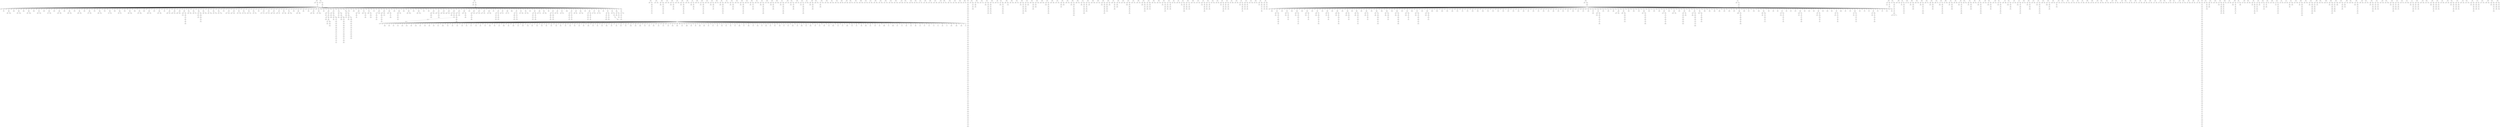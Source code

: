 digraph G {
    1940 -> 1587;
    1750 -> 1542;
    2290 -> 991;
    991 -> 1250;
    1293 -> 1283;
    2290 -> 577;
    577 -> 2559;
    2559 -> 1551;
    1750 -> 1212;
    1212 -> 2785;
    2785 -> 761;
    1940 -> 676;
    1337 -> 1179;
    1337 -> 1215;
    1355 -> 1492;
    1492 -> 1366;
    1372 -> 1490;
    1355 -> 1382;
    1372 -> 1406;
    1689 -> 568;
    568 -> 1209;
    1382 -> 1191;
    1191 -> 2344;
    2344 -> 1546;
    1149 -> 1651;
    1149 -> 1233;
    1456 -> 2342;
    2342 -> 896;
    1609 -> 1158;
    1456 -> 1107;
    1609 -> 1229;
    752 -> 1274;
    1274 -> 1303;
    1107 -> 1208;
    1208 -> 1825;
    1825 -> 1505;
    1868 -> 1393;
    1868 -> 1017;
    1830 -> 791;
    791 -> 1577;
    1148 -> 1294;
    1830 -> 1248;
    1148 -> 1238;
    1760 -> 1415;
    1415 -> 2155;
    1248 -> 1964;
    1964 -> 1420;
    1420 -> 1614;
    1496 -> 1432;
    1496 -> 470;
    809 -> 1287;
    1287 -> 2332;
    473 -> 1363;
    809 -> 1445;
    473 -> 1434;
    1422 -> 2210;
    2210 -> 1481;
    1445 -> 1569;
    1569 -> 1137;
    1137 -> 1506;
    1429 -> 1256;
    1429 -> 1516;
    1958 -> 1165;
    1165 -> 1819;
    1163 -> 2306;
    1958 -> 1318;
    1163 -> 856;
    1083 -> 1736;
    1736 -> 2872;
    1318 -> 1608;
    1608 -> 2899;
    2899 -> 942;
    951 -> 1295;
    951 -> 2180;
    919 -> 1513;
    1513 -> 1539;
    1063 -> 1772;
    919 -> 1437;
    1063 -> 1186;
    1290 -> 1855;
    1855 -> 1400;
    1437 -> 1230;
    1230 -> 550;
    550 -> 1866;
    1935 -> 1314;
    1935 -> 2006;
    672 -> 1444;
    1444 -> 1462;
    1930 -> 1267;
    672 -> 1658;
    1930 -> 1275;
    1575 -> 1897;
    1897 -> 1501;
    1658 -> 1315;
    1315 -> 1265;
    1265 -> 1277;
    1005 -> 1300;
    1005 -> 1701;
    1051 -> 970;
    970 -> 1121;
    700 -> 727;
    1051 -> 1271;
    700 -> 609;
    1093 -> 1092;
    1092 -> 1082;
    1271 -> 818;
    818 -> 1353;
    1353 -> 1969;
    1491 -> 1056;
    2229 -> 1774;
    1491 -> 1441;
    1060 -> 2447;
    1060 -> 1298;
    661 -> 1058;
    661 -> 1486;
    1743 -> 1386;
    1743 -> 1184;
    1049 -> 599;
    1049 -> 800;
    1061 -> 688;
    1061 -> 1882;
    1046 -> 1833;
    1046 -> 972;
    859 -> 1201;
    859 -> 1034;
    2699 -> 2498;
    2699 -> 1029;
    1479 -> 1116;
    1479 -> 484;
    1170 -> 738;
    1170 -> 1032;
    1089 -> 1019;
    1089 -> 1394;
    1156 -> 1067;
    1156 -> 1044;
    1343 -> 1211;
    1343 -> 1167;
    1140 -> 1545;
    1140 -> 1509;
    1923 -> 2313;
    1923 -> 2018;
    1011 -> 1268;
    1011 -> 2625;
    1324 -> 1146;
    1324 -> 1600;
    1401 -> 1006;
    1401 -> 906;
    2051 -> 1815;
    2051 -> 999;
    1517 -> 572;
    1517 -> 1417;
    2195 -> 1021;
    2195 -> 1159;
    1966 -> 994;
    1966 -> 1641;
    1072 -> 1450;
    1072 -> 2408;
    2123 -> 1558;
    2123 -> 844;
    1980 -> 973;
    1980 -> 1572;
    1188 -> 2832;
    1188 -> 1744;
    1150 -> 1031;
    1150 -> 1943;
    1482 -> 1993;
    1482 -> 1328;
    1565 -> 673;
    1565 -> 971;
    968 -> 963;
    963 -> 959;
    959 -> 1782;
    1782 -> 1536;
    1536 -> 1466;
    1466 -> 1519;
    1519 -> 570;
    570 -> 956;
    956 -> 1245;
    1245 -> 2718;
    2718 -> 1714;
    1714 -> 1399;
    1399 -> 1976;
    1976 -> 559;
    559 -> 2144;
    2144 -> 1759;
    1759 -> 1223;
    1223 -> 937;
    937 -> 699;
    699 -> 883;
    883 -> 2692;
    2692 -> 1593;
    1593 -> 1602;
    1602 -> 876;
    876 -> 2578;
    2578 -> 1723;
    1723 -> 1224;
    1224 -> 948;
    948 -> 1611;
    1611 -> 1613;
    1613 -> 1376;
    1376 -> 1616;
    1616 -> 1041;
    1041 -> 1622;
    1622 -> 1800;
    1800 -> 1624;
    1624 -> 615;
    615 -> 1065;
    1065 -> 2777;
    2777 -> 691;
    691 -> 1634;
    1634 -> 1639;
    1639 -> 1662;
    1662 -> 1643;
    1643 -> 1074;
    1074 -> 637;
    637 -> 712;
    712 -> 1023;
    1023 -> 1392;
    1392 -> 1645;
    1645 -> 1656;
    1656 -> 1252;
    1252 -> 1659;
    1659 -> 1118;
    1118 -> 1665;
    1665 -> 1433;
    1433 -> 1182;
    1182 -> 489;
    489 -> 1734;
    1734 -> 1857;
    1774 -> 1952;
    1952 -> 1135;
    2229 -> 1178;
    1133 -> 1176;
    1668 -> 1670;
    1673 -> 1674;
    1676 -> 2413;
    2413 -> 1308;
    1670 -> 1566;
    1566 -> 2874;
    1682 -> 1691;
    960 -> 995;
    1427 -> 927;
    927 -> 1816;
    1694 -> 1698;
    1691 -> 1699;
    1699 -> 618;
    618 -> 2635;
    2635 -> 1705;
    1705 -> 1619;
    1673 -> 1711;
    960 -> 1712;
    1682 -> 1713;
    1427 -> 2535;
    1694 -> 2003;
    2003 -> 1718;
    2535 -> 1724;
    1724 -> 1426;
    1426 -> 1408;
    1408 -> 1931;
    1931 -> 1764;
    1668 -> 1036;
    1133 -> 1480;
    1480 -> 1471;
    1471 -> 949;
    949 -> 1396;
    1676 -> 2693;
    2693 -> 1728;
    1728 -> 1228;
    1228 -> 1738;
    1738 -> 1740;
    1740 -> 1642;
    1098 -> 1561;
    1327 -> 2295;
    1559 -> 1848;
    1848 -> 1745;
    1749 -> 926;
    1973 -> 2629;
    1348 -> 1425;
    1390 -> 2308;
    1733 -> 1756;
    1756 -> 1758;
    1425 -> 1762;
    1762 -> 1488;
    926 -> 552;
    552 -> 1100;
    1100 -> 2788;
    2788 -> 1398;
    1390 -> 2025;
    1327 -> 2727;
    1098 -> 1296;
    1559 -> 1861;
    1749 -> 1075;
    1075 -> 1529;
    1861 -> 1767;
    1767 -> 2104;
    2104 -> 1779;
    1779 -> 1783;
    1783 -> 1790;
    1348 -> 2642;
    1973 -> 2459;
    2459 -> 1795;
    1795 -> 1154;
    1154 -> 1804;
    1733 -> 1532;
    1532 -> 1827;
    1827 -> 1498;
    1498 -> 1692;
    1692 -> 1843;
    1843 -> 2106;
    1933 -> 1806;
    1145 -> 1847;
    1652 -> 1586;
    1239 -> 1849;
    1688 -> 1625;
    1625 -> 1457;
    1586 -> 1854;
    1854 -> 619;
    1858 -> 1863;
    1721 -> 1374;
    1374 -> 2932;
    1346 -> 1872;
    1872 -> 605;
    605 -> 920;
    920 -> 1873;
    1873 -> 1661;
    1239 -> 1206;
    1858 -> 2782;
    1933 -> 1986;
    1721 -> 1282;
    1346 -> 1874;
    1874 -> 1875;
    1282 -> 2139;
    2139 -> 629;
    629 -> 1534;
    1534 -> 1547;
    1547 -> 1605;
    1145 -> 1878;
    1688 -> 1110;
    1652 -> 1607;
    1607 -> 2612;
    1110 -> 2160;
    2160 -> 697;
    697 -> 1553;
    1553 -> 2384;
    2384 -> 1499;
    1499 -> 1887;
    1890 -> 1084;
    1893 -> 1231;
    1263 -> 1168;
    1168 -> 1391;
    2061 -> 2331;
    579 -> 1899;
    1766 -> 1193;
    1678 -> 1831;
    1222 -> 1463;
    1463 -> 2005;
    1193 -> 1906;
    1906 -> 1909;
    2331 -> 2862;
    2862 -> 1836;
    1836 -> 1339;
    1339 -> 1216;
    1678 -> 1459;
    1893 -> 1910;
    1890 -> 1895;
    1263 -> 1914;
    2061 -> 1637;
    1637 -> 1915;
    1914 -> 1918;
    1918 -> 2028;
    2028 -> 996;
    996 -> 1030;
    1030 -> 1927;
    1766 -> 640;
    579 -> 1523;
    1523 -> 1591;
    1591 -> 1247;
    1247 -> 1684;
    1222 -> 2953;
    2953 -> 2937;
    2937 -> 1939;
    1939 -> 1898;
    1898 -> 1487;
    1487 -> 2454;
    1093 -> 2392;
    2392 -> 1945;
    1945 -> 1013;
    1013 -> 1867;
    1969 -> 967;
    967 -> 1549;
    1161 -> 1951;
    1959 -> 1962;
    1970 -> 2487;
    2487 -> 1554;
    1123 -> 1975;
    1975 -> 1742;
    1742 -> 1610;
    1610 -> 1052;
    1959 -> 1476;
    1161 -> 1977;
    1123 -> 2838;
    2838 -> 1796;
    1796 -> 1726;
    1726 -> 1142;
    1970 -> 2984;
    2984 -> 2915;
    2915 -> 1377;
    1377 -> 1981;
    1981 -> 1414;
    1575 -> 1817;
    1817 -> 1775;
    1775 -> 2680;
    2680 -> 1884;
    1277 -> 2646;
    2646 -> 1990;
    1994 -> 1039;
    1995 -> 1936;
    2007 -> 1244;
    1244 -> 2791;
    1257 -> 1214;
    1214 -> 1621;
    1621 -> 1928;
    1928 -> 653;
    1995 -> 1706;
    1994 -> 1025;
    1257 -> 2010;
    2010 -> 983;
    983 -> 3115;
    3115 -> 1633;
    2007 -> 2657;
    2657 -> 1281;
    1281 -> 2013;
    2013 -> 2017;
    2017 -> 1407;
    1290 -> 934;
    934 -> 933;
    933 -> 1070;
    1070 -> 1354;
    1866 -> 932;
    932 -> 2849;
    925 -> 837;
    780 -> 1894;
    918 -> 917;
    917 -> 916;
    2944 -> 1007;
    1007 -> 913;
    913 -> 2246;
    2246 -> 2311;
    780 -> 905;
    925 -> 643;
    2944 -> 1411;
    1411 -> 901;
    901 -> 1240;
    1240 -> 1410;
    918 -> 2621;
    2621 -> 1285;
    1285 -> 899;
    899 -> 895;
    895 -> 2568;
    1083 -> 2128;
    2128 -> 977;
    977 -> 891;
    891 -> 583;
    942 -> 890;
    890 -> 881;
    1960 -> 1635;
    1413 -> 1273;
    870 -> 2837;
    2837 -> 1746;
    2947 -> 868;
    868 -> 2443;
    2443 -> 867;
    867 -> 865;
    1413 -> 2201;
    1960 -> 1194;
    2947 -> 1174;
    1174 -> 1844;
    1844 -> 861;
    861 -> 1344;
    870 -> 1470;
    1470 -> 990;
    990 -> 3073;
    3073 -> 1464;
    1464 -> 1592;
    1422 -> 1272;
    1272 -> 1409;
    1409 -> 1081;
    1081 -> 858;
    1506 -> 1448;
    1448 -> 788;
    1312 -> 857;
    1001 -> 850;
    846 -> 3050;
    3050 -> 845;
    843 -> 3084;
    3084 -> 668;
    668 -> 1164;
    1164 -> 887;
    1001 -> 840;
    1312 -> 2181;
    843 -> 838;
    838 -> 1681;
    1681 -> 1126;
    1126 -> 1106;
    846 -> 836;
    836 -> 831;
    831 -> 828;
    828 -> 1183;
    1183 -> 1997;
    1760 -> 822;
    822 -> 1360;
    1360 -> 817;
    817 -> 815;
    1614 -> 813;
    813 -> 1555;
    709 -> 812;
    1522 -> 1921;
    743 -> 1780;
    1780 -> 806;
    1751 -> 1853;
    1853 -> 2305;
    2305 -> 805;
    805 -> 804;
    1522 -> 650;
    709 -> 1085;
    1751 -> 893;
    893 -> 565;
    565 -> 803;
    803 -> 2922;
    743 -> 801;
    801 -> 1979;
    1979 -> 1832;
    1832 -> 2679;
    2679 -> 799;
    752 -> 797;
    797 -> 796;
    796 -> 1258;
    1258 -> 792;
    1505 -> 985;
    985 -> 1130;
    790 -> 1612;
    1305 -> 783;
    754 -> 1580;
    1580 -> 779;
    825 -> 1719;
    1719 -> 1095;
    1095 -> 1321;
    1321 -> 1729;
    1305 -> 611;
    790 -> 1818;
    825 -> 1535;
    1535 -> 776;
    776 -> 3078;
    3078 -> 2002;
    754 -> 1495;
    1495 -> 2531;
    2531 -> 772;
    772 -> 770;
    770 -> 696;
    1689 -> 1171;
    1171 -> 1814;
    1814 -> 1442;
    1442 -> 1342;
    1546 -> 765;
    765 -> 1449;
    1293 -> 763;
    763 -> 2453;
    2453 -> 760;
    760 -> 757;
    676 -> 755;
    755 -> 2282;
    2282 -> 1626;
    2282 -> 1195;
    1195 -> 753;
    2520 -> 1987;
    751 -> 1801;
    1380 -> 750;
    750 -> 1131;
    1297 -> 762;
    1380 -> 1954;
    1954 -> 749;
    749 -> 1003;
    751 -> 746;
    746 -> 1311;
    1311 -> 1079;
    2520 -> 1632;
    2993 -> 2009;
    2993 -> 1362;
    736 -> 910;
    910 -> 734;
    1338 -> 731;
    736 -> 729;
    1338 -> 728;
    3080 -> 1514;
    1514 -> 1597;
    729 -> 1310;
    1310 -> 853;
    853 -> 466;
    2001 -> 1856;
    2001 -> 1961;
    1653 -> 908;
    908 -> 1468;
    1169 -> 2981;
    1653 -> 1136;
    1169 -> 724;
    1153 -> 1938;
    1938 -> 2817;
    1136 -> 839;
    839 -> 879;
    879 -> 717;
    1221 -> 1693;
    1221 -> 714;
    598 -> 713;
    713 -> 2584;
    2898 -> 707;
    598 -> 947;
    2898 -> 1403;
    706 -> 2203;
    2203 -> 705;
    947 -> 2920;
    2920 -> 698;
    698 -> 695;
    694 -> 693;
    694 -> 1948;
    692 -> 690;
    690 -> 686;
    2412 -> 1280;
    692 -> 682;
    2412 -> 679;
    675 -> 1066;
    1066 -> 674;
    682 -> 1152;
    1152 -> 748;
    748 -> 667;
    965 -> 1823;
    965 -> 862;
    808 -> 1270;
    1270 -> 663;
    660 -> 1475;
    808 -> 2611;
    660 -> 1537;
    1620 -> 634;
    634 -> 1640;
    2611 -> 655;
    655 -> 2212;
    2212 -> 1370;
    1785 -> 1102;
    1785 -> 1187;
    652 -> 649;
    649 -> 834;
    767 -> 1905;
    652 -> 3071;
    767 -> 2869;
    1261 -> 873;
    873 -> 1336;
    3071 -> 1309;
    1309 -> 1104;
    1104 -> 645;
    642 -> 1111;
    642 -> 964;
    744 -> 1455;
    1455 -> 1264;
    1520 -> 480;
    744 -> 2836;
    1520 -> 2747;
    1808 -> 639;
    639 -> 1421;
    2836 -> 807;
    807 -> 2534;
    2534 -> 632;
    1707 -> 626;
    1707 -> 1667;
    976 -> 2170;
    2170 -> 623;
    3112 -> 1908;
    976 -> 1579;
    3112 -> 616;
    2015 -> 1851;
    1851 -> 2260;
    1579 -> 2827;
    2827 -> 610;
    610 -> 1841;
    608 -> 1365;
    1730 -> 1232;
    608 -> 851;
    1929 -> 1771;
    1929 -> 924;
    536 -> 1627;
    536 -> 1367;
    1117 -> 1672;
    1117 -> 2012;
    603 -> 601;
    603 -> 1538;
    824 -> 778;
    824 -> 1350;
    3099 -> 1180;
    3099 -> 1590;
    2599 -> 620;
    2599 -> 600;
    2292 -> 1922;
    2292 -> 1731;
    1306 -> 596;
    1306 -> 3031;
    594 -> 1631;
    594 -> 1040;
    1793 -> 2998;
    1793 -> 593;
    1059 -> 592;
    1059 -> 1087;
    591 -> 1255;
    591 -> 589;
    2651 -> 737;
    2651 -> 703;
    1570 -> 953;
    1570 -> 1375;
    1358 -> 2192;
    1358 -> 871;
    903 -> 1478;
    903 -> 2340;
    586 -> 2465;
    586 -> 1606;
    1809 -> 582;
    1809 -> 2337;
    578 -> 1127;
    578 -> 1043;
    2541 -> 575;
    2541 -> 1113;
    1395 -> 1835;
    1395 -> 1435;
    2529 -> 941;
    2529 -> 597;
    1877 -> 1207;
    1877 -> 641;
    1347 -> 571;
    1347 -> 1439;
    2023 -> 573;
    2023 -> 1020;
    569 -> 567;
    569 -> 1888;
    1389 -> 566;
    1389 -> 1601;
    516 -> 1715;
    516 -> 1845;
    1357 -> 563;
    563 -> 981;
    981 -> 561;
    561 -> 782;
    782 -> 1379;
    1379 -> 1497;
    1497 -> 560;
    560 -> 557;
    557 -> 556;
    556 -> 553;
    553 -> 1385;
    1385 -> 1824;
    1824 -> 551;
    551 -> 2387;
    2387 -> 548;
    548 -> 546;
    546 -> 542;
    542 -> 541;
    541 -> 606;
    606 -> 590;
    590 -> 539;
    539 -> 864;
    864 -> 1226;
    1226 -> 1919;
    1919 -> 1901;
    1901 -> 1983;
    1983 -> 1008;
    1008 -> 2150;
    2150 -> 962;
    962 -> 537;
    537 -> 852;
    852 -> 535;
    535 -> 1332;
    1332 -> 533;
    533 -> 666;
    666 -> 1644;
    1644 -> 1512;
    1512 -> 2228;
    2228 -> 1204;
    1204 -> 1177;
    1177 -> 527;
    527 -> 523;
    523 -> 1086;
    1086 -> 2021;
    2021 -> 518;
    518 -> 580;
    580 -> 841;
    841 -> 1334;
    1334 -> 1765;
    1765 -> 1524;
    1524 -> 515;
    515 -> 514;
    514 -> 512;
    512 -> 511;
    511 -> 1503;
    1503 -> 651;
    651 -> 1629;
    1629 -> 1301;
    1301 -> 1617;
    1617 -> 794;
    1232 -> 793;
    793 -> 1078;
    1730 -> 1704;
    1077 -> 1016;
    1677 -> 1663;
    1316 -> 1502;
    509 -> 519;
    519 -> 1220;
    1663 -> 508;
    508 -> 2580;
    1388 -> 504;
    502 -> 2742;
    2069 -> 2184;
    2184 -> 2486;
    498 -> 774;
    504 -> 3061;
    3061 -> 950;
    950 -> 497;
    497 -> 495;
    495 -> 493;
    1316 -> 1143;
    502 -> 636;
    1388 -> 723;
    2069 -> 1234;
    498 -> 2120;
    2120 -> 1686;
    1234 -> 633;
    633 -> 969;
    969 -> 2532;
    2532 -> 1777;
    1777 -> 491;
    1677 -> 487;
    1077 -> 588;
    588 -> 802;
    802 -> 888;
    888 -> 1763;
    509 -> 2092;
    2092 -> 485;
    485 -> 2363;
    2363 -> 1024;
    1024 -> 1885;
    1885 -> 1791;
    1292 -> 722;
    1628 -> 483;
    658 -> 1544;
    1544 -> 482;
    584 -> 481;
    1404 -> 479;
    1320 -> 816;
    1530 -> 1012;
    1128 -> 711;
    711 -> 477;
    816 -> 478;
    478 -> 1828;
    481 -> 993;
    993 -> 476;
    476 -> 2551;
    2551 -> 720;
    1530 -> 1218;
    1628 -> 3094;
    1292 -> 1837;
    658 -> 726;
    584 -> 1581;
    1581 -> 1725;
    726 -> 2508;
    2508 -> 1967;
    1967 -> 474;
    474 -> 2655;
    2655 -> 892;
    1320 -> 617;
    1404 -> 544;
    544 -> 471;
    471 -> 468;
    468 -> 1144;
    1128 -> 467;
    467 -> 576;
    576 -> 465;
    465 -> 2797;
    2797 -> 1507;
    1507 -> 646;
    787 -> 704;
    741 -> 530;
    507 -> 988;
    1947 -> 1412;
    1598 -> 997;
    997 -> 923;
    988 -> 1965;
    1965 -> 464;
    463 -> 1002;
    1754 -> 2019;
    2019 -> 2020;
    2908 -> 1769;
    1769 -> 1112;
    1112 -> 2022;
    2022 -> 2024;
    2024 -> 2026;
    1947 -> 2029;
    463 -> 2031;
    787 -> 2775;
    1754 -> 2033;
    2908 -> 1953;
    1953 -> 827;
    2033 -> 2034;
    2034 -> 1680;
    1680 -> 2729;
    2729 -> 2036;
    2036 -> 2039;
    741 -> 2041;
    1598 -> 2043;
    507 -> 1669;
    1669 -> 2044;
    2043 -> 1489;
    1489 -> 1810;
    1810 -> 2046;
    2046 -> 2047;
    2047 -> 2052;
    2052 -> 2708;
    2637 -> 2054;
    2056 -> 2059;
    2065 -> 2068;
    2068 -> 1521;
    2070 -> 2071;
    2075 -> 2076;
    1999 -> 2077;
    1351 -> 2928;
    2526 -> 1720;
    1720 -> 2081;
    2077 -> 2084;
    2084 -> 1708;
    2071 -> 2571;
    2571 -> 718;
    718 -> 2066;
    2066 -> 2962;
    1351 -> 2087;
    2056 -> 847;
    2637 -> 2674;
    2065 -> 1683;
    2070 -> 2088;
    2088 -> 2089;
    1683 -> 2091;
    2091 -> 2094;
    2094 -> 2096;
    2096 -> 2097;
    2097 -> 2072;
    1999 -> 2101;
    2075 -> 2102;
    2102 -> 2105;
    2105 -> 2242;
    2242 -> 1552;
    2526 -> 2108;
    2108 -> 2630;
    2630 -> 2110;
    2110 -> 2111;
    2111 -> 1504;
    1504 -> 2112;
    2015 -> 2113;
    2113 -> 1603;
    1603 -> 2221;
    2221 -> 1687;
    1841 -> 2114;
    2114 -> 2115;
    2116 -> 1834;
    2118 -> 2119;
    1302 -> 1896;
    1896 -> 1972;
    2122 -> 1027;
    1027 -> 2124;
    2124 -> 2126;
    2126 -> 1955;
    2118 -> 2127;
    2116 -> 2129;
    2122 -> 1185;
    1185 -> 2130;
    2130 -> 2131;
    2131 -> 1246;
    1302 -> 2133;
    2133 -> 3044;
    3044 -> 1636;
    1636 -> 1568;
    1568 -> 2135;
    1808 -> 1262;
    1262 -> 496;
    496 -> 2138;
    2138 -> 2303;
    632 -> 505;
    505 -> 1657;
    2140 -> 2141;
    2142 -> 1103;
    2145 -> 2146;
    2146 -> 2149;
    1722 -> 2151;
    2151 -> 475;
    475 -> 1062;
    1062 -> 1333;
    2142 -> 2833;
    2140 -> 2153;
    1722 -> 2154;
    2154 -> 2156;
    2156 -> 2136;
    2136 -> 2157;
    2145 -> 2085;
    2085 -> 1014;
    1014 -> 2162;
    2162 -> 2163;
    2163 -> 1080;
    1261 -> 2166;
    2166 -> 2168;
    2168 -> 2169;
    2169 -> 2171;
    645 -> 2062;
    2062 -> 2172;
    2173 -> 2176;
    2177 -> 2179;
    771 -> 1138;
    1138 -> 2183;
    2185 -> 2266;
    2266 -> 684;
    684 -> 2187;
    2187 -> 612;
    2177 -> 2806;
    2173 -> 911;
    2185 -> 2188;
    2188 -> 3006;
    3006 -> 1451;
    1451 -> 1709;
    771 -> 954;
    954 -> 1045;
    1045 -> 1511;
    1511 -> 2189;
    2189 -> 1840;
    1620 -> 2193;
    2193 -> 2014;
    2014 -> 2194;
    2194 -> 628;
    1370 -> 1655;
    1655 -> 2196;
    2197 -> 1048;
    2199 -> 1784;
    1349 -> 2941;
    2941 -> 3065;
    2202 -> 2205;
    2205 -> 1805;
    1805 -> 2206;
    2206 -> 1525;
    2199 -> 2107;
    2197 -> 2208;
    2202 -> 2209;
    2209 -> 2214;
    2214 -> 2217;
    2217 -> 2223;
    1349 -> 2095;
    2095 -> 2225;
    2225 -> 2230;
    2230 -> 2231;
    2231 -> 758;
    675 -> 1862;
    1862 -> 2769;
    2769 -> 3087;
    3087 -> 2164;
    667 -> 2232;
    2232 -> 2080;
    739 -> 756;
    2237 -> 2218;
    2241 -> 2638;
    2638 -> 2244;
    2247 -> 2248;
    2248 -> 2818;
    2818 -> 2251;
    2251 -> 2253;
    2237 -> 1881;
    739 -> 1989;
    2247 -> 659;
    659 -> 2256;
    2256 -> 1934;
    1934 -> 2257;
    2241 -> 2261;
    2261 -> 2262;
    2262 -> 745;
    745 -> 2945;
    2945 -> 2263;
    706 -> 2264;
    2264 -> 2234;
    2234 -> 2284;
    2284 -> 2265;
    695 -> 2267;
    2267 -> 2749;
    2271 -> 1664;
    2273 -> 2274;
    662 -> 1615;
    1615 -> 2275;
    2277 -> 1364;
    1364 -> 2819;
    2819 -> 2278;
    2278 -> 2433;
    2273 -> 2279;
    2271 -> 2281;
    2277 -> 664;
    664 -> 2032;
    2032 -> 764;
    764 -> 534;
    662 -> 2276;
    2276 -> 3023;
    3023 -> 2283;
    2283 -> 2286;
    2286 -> 2287;
    1153 -> 2288;
    2288 -> 1286;
    1286 -> 2460;
    2460 -> 585;
    717 -> 2060;
    2060 -> 2289;
    3107 -> 2117;
    2293 -> 2296;
    1418 -> 1533;
    1533 -> 2297;
    2300 -> 2307;
    2307 -> 2309;
    2309 -> 2380;
    2380 -> 1383;
    2293 -> 2315;
    3107 -> 1647;
    2300 -> 2316;
    2316 -> 2317;
    2317 -> 2319;
    2319 -> 1266;
    1418 -> 2322;
    2322 -> 2324;
    2324 -> 1773;
    1773 -> 900;
    900 -> 2325;
    3080 -> 2333;
    2333 -> 1438;
    1438 -> 2334;
    2334 -> 2335;
    466 -> 1675;
    1675 -> 974;
    1297 -> 2336;
    2336 -> 1155;
    1155 -> 877;
    877 -> 644;
    1632 -> 2338;
    2338 -> 2343;
    2343 -> 2345;
    2343 -> 2348;
    2348 -> 2949;
    2282 -> 2351;
    2282 -> 2354;
    2354 -> 2355;
    2355 -> 2964;
    2355 -> 2359;
    2282 -> 2365;
    2282 -> 2367;
    2367 -> 2369;
    2343 -> 2372;
    2343 -> 2219;
    2219 -> 2373;
    2373 -> 2352;
    2352 -> 2374;
    2343 -> 2058;
    2343 -> 2376;
    2376 -> 2379;
    2282 -> 2381;
    2282 -> 854;
    854 -> 2590;
    2590 -> 2109;
    2373 -> 2182;
    2282 -> 2385;
    2282 -> 2388;
    2388 -> 3035;
    2590 -> 1335;
    2343 -> 1794;
    2343 -> 513;
    513 -> 1702;
    1702 -> 1595;
    1595 -> 1494;
    2182 -> 1125;
    1125 -> 921;
    921 -> 2064;
    2343 -> 2573;
    2343 -> 1604;
    1604 -> 2394;
    2282 -> 2828;
    2282 -> 2395;
    2395 -> 2396;
    2396 -> 2397;
    2396 -> 2398;
    2282 -> 1876;
    2282 -> 1064;
    1064 -> 2399;
    2343 -> 2813;
    2343 -> 1055;
    1055 -> 2403;
    2403 -> 1820;
    1820 -> 1105;
    2343 -> 2405;
    2343 -> 2417;
    2417 -> 2406;
    2282 -> 2669;
    2282 -> 1053;
    1053 -> 759;
    759 -> 2409;
    2403 -> 2410;
    2282 -> 1557;
    2282 -> 2411;
    2411 -> 2469;
    2343 -> 2233;
    2343 -> 1671;
    1671 -> 2415;
    759 -> 2416;
    2415 -> 2420;
    2420 -> 2216;
    2410 -> 2421;
    2421 -> 2222;
    2222 -> 721;
    2343 -> 1787;
    2343 -> 1397;
    1397 -> 2422;
    2282 -> 2424;
    2282 -> 2428;
    2428 -> 2429;
    2429 -> 872;
    2429 -> 2186;
    2282 -> 2431;
    2282 -> 1594;
    1594 -> 2432;
    2343 -> 2434;
    2343 -> 1190;
    1190 -> 842;
    842 -> 2436;
    2436 -> 2438;
    2343 -> 2439;
    2343 -> 2440;
    2440 -> 1181;
    2282 -> 2441;
    2282 -> 2011;
    2011 -> 2444;
    2444 -> 1623;
    842 -> 725;
    2282 -> 2446;
    2282 -> 2448;
    2448 -> 2450;
    2444 -> 1860;
    2343 -> 2451;
    2343 -> 931;
    931 -> 2452;
    2452 -> 986;
    986 -> 785;
    725 -> 2455;
    2455 -> 1971;
    1971 -> 795;
    2343 -> 2458;
    2343 -> 2037;
    2037 -> 2462;
    2282 -> 1556;
    2282 -> 2375;
    2375 -> 2464;
    2464 -> 2466;
    2464 -> 1446;
    2282 -> 2467;
    2282 -> 2471;
    2471 -> 2472;
    2343 -> 2474;
    2343 -> 2475;
    2475 -> 2349;
    2349 -> 2383;
    2383 -> 1199;
    2343 -> 2476;
    2343 -> 2477;
    2477 -> 2310;
    2282 -> 2121;
    2282 -> 735;
    735 -> 665;
    665 -> 2864;
    2349 -> 2606;
    2282 -> 2793;
    2282 -> 2366;
    2366 -> 1654;
    2343 -> 1452;
    2343 -> 2480;
    2480 -> 2255;
    665 -> 2481;
    2255 -> 1562;
    1562 -> 2482;
    2606 -> 848;
    848 -> 1304;
    1304 -> 733;
    2343 -> 961;
    2343 -> 935;
    935 -> 889;
    2282 -> 2485;
    2282 -> 1460;
    1460 -> 2488;
    2488 -> 1477;
    2488 -> 863;
    2282 -> 2491;
    2282 -> 2496;
    2496 -> 2701;
    2343 -> 715;
    2343 -> 2497;
    2497 -> 2499;
    2499 -> 2684;
    2684 -> 2500;
    2343 -> 545;
    2343 -> 2501;
    2501 -> 2502;
    2282 -> 2503;
    2282 -> 2505;
    2505 -> 2049;
    2049 -> 2506;
    2499 -> 2510;
    2282 -> 1322;
    2282 -> 1548;
    1548 -> 2511;
    2049 -> 2512;
    2343 -> 2513;
    2343 -> 2515;
    2515 -> 2516;
    2516 -> 2518;
    2518 -> 2519;
    2510 -> 2521;
    2521 -> 957;
    957 -> 2522;
    2343 -> 2523;
    2343 -> 2757;
    2757 -> 1924;
    2282 -> 2400;
    2282 -> 1213;
    1213 -> 2524;
    2524 -> 472;
    2524 -> 528;
    2282 -> 2527;
    2282 -> 928;
    928 -> 2528;
    2343 -> 2213;
    2343 -> 2533;
    2533 -> 2536;
    2536 -> 2537;
    2537 -> 2538;
    2343 -> 2302;
    2343 -> 2540;
    2540 -> 2588;
    2282 -> 2542;
    2282 -> 2543;
    2543 -> 2483;
    2483 -> 490;
    2536 -> 1735;
    2282 -> 1047;
    2282 -> 2544;
    2544 -> 1991;
    2343 -> 2074;
    2343 -> 2547;
    2547 -> 2548;
    2483 -> 975;
    2548 -> 2552;
    2552 -> 2489;
    1735 -> 2554;
    2554 -> 2556;
    2556 -> 2067;
    2343 -> 2478;
    2343 -> 2596;
    2596 -> 1090;
    2282 -> 2055;
    2282 -> 1500;
    1500 -> 2557;
    2557 -> 2938;
    2557 -> 2558;
    2282 -> 2562;
    2282 -> 710;
    710 -> 2563;
    2343 -> 2564;
    2343 -> 2566;
    2566 -> 2569;
    2569 -> 2570;
    2570 -> 2546;
    2343 -> 2572;
    2343 -> 2574;
    2574 -> 2575;
    2282 -> 2576;
    2282 -> 701;
    701 -> 2577;
    2577 -> 2270;
    2569 -> 2579;
    2282 -> 777;
    2282 -> 2852;
    2852 -> 2583;
    2577 -> 2585;
    2343 -> 2587;
    2343 -> 2589;
    2589 -> 1811;
    1811 -> 2591;
    2591 -> 2004;
    2579 -> 2592;
    2592 -> 2549;
    2549 -> 2594;
    2343 -> 607;
    2343 -> 1004;
    1004 -> 2598;
    2282 -> 2603;
    2282 -> 2040;
    2040 -> 2607;
    2607 -> 2609;
    2607 -> 2614;
    2282 -> 1472;
    2282 -> 2514;
    2514 -> 2312;
    2343 -> 1630;
    2343 -> 3070;
    3070 -> 768;
    768 -> 2615;
    2615 -> 1430;
    2343 -> 2616;
    2343 -> 2617;
    2617 -> 1162;
    2282 -> 2711;
    2282 -> 2586;
    2586 -> 2243;
    2243 -> 1235;
    768 -> 2618;
    2282 -> 2619;
    2282 -> 2825;
    2825 -> 492;
    2343 -> 1172;
    2343 -> 1454;
    1454 -> 2620;
    2243 -> 2553;
    2620 -> 1916;
    1916 -> 2622;
    2618 -> 1101;
    1101 -> 2623;
    2623 -> 2626;
    2343 -> 2627;
    2343 -> 880;
    880 -> 2628;
    2282 -> 1883;
    2282 -> 2632;
    2632 -> 635;
    635 -> 2633;
    2343 -> 2321;
    2343 -> 2634;
    2634 -> 2550;
    2282 -> 2304;
    2282 -> 2636;
    2636 -> 2640;
    2640 -> 2643;
    2343 -> 2644;
    2343 -> 2645;
    2645 -> 2906;
    2282 -> 1119;
    2282 -> 1219;
    1219 -> 2647;
    2647 -> 2648;
    2343 -> 2814;
    2343 -> 1732;
    1732 -> 1259;
    2282 -> 978;
    2282 -> 547;
    547 -> 2652;
    2652 -> 1288;
    1288 -> 1757;
    2343 -> 2167;
    2343 -> 2653;
    2653 -> 1588;
    2282 -> 708;
    2282 -> 849;
    849 -> 1076;
    1076 -> 2654;
    2343 -> 2656;
    2343 -> 2658;
    2658 -> 1812;
    2282 -> 2659;
    2282 -> 1703;
    1703 -> 1582;
    1582 -> 2661;
    2343 -> 2053;
    2343 -> 2663;
    2663 -> 716;
    2282 -> 2664;
    2282 -> 2667;
    2667 -> 2668;
    2668 -> 2673;
    1582 -> 517;
    2343 -> 2675;
    2343 -> 2152;
    2152 -> 2677;
    2282 -> 904;
    2282 -> 2671;
    2671 -> 1384;
    1384 -> 1838;
    1384 -> 2681;
    2343 -> 3108;
    2343 -> 2685;
    2685 -> 2220;
    2282 -> 1042;
    2282 -> 2688;
    2688 -> 907;
    907 -> 2691;
    907 -> 2493;
    2343 -> 2134;
    2343 -> 2694;
    2694 -> 2695;
    2282 -> 2370;
    2282 -> 2697;
    2697 -> 2887;
    2887 -> 2700;
    2887 -> 2702;
    2343 -> 2404;
    2343 -> 1911;
    1911 -> 1596;
    2282 -> 1920;
    2282 -> 1323;
    1323 -> 2401;
    2401 -> 2705;
    2401 -> 2291;
    2282 -> 2706;
    2282 -> 2709;
    2709 -> 1197;
    2343 -> 2712;
    2343 -> 2715;
    2715 -> 1748;
    2343 -> 1254;
    2343 -> 2717;
    2717 -> 2720;
    2282 -> 2722;
    2282 -> 2811;
    2811 -> 2724;
    2724 -> 2327;
    2724 -> 2631;
    2343 -> 1585;
    2343 -> 2878;
    2878 -> 1108;
    2282 -> 2507;
    2282 -> 2461;
    2461 -> 1484;
    1484 -> 1852;
    1484 -> 1650;
    2343 -> 2672;
    2343 -> 2600;
    2600 -> 1798;
    2282 -> 2341;
    2282 -> 499;
    499 -> 2725;
    2725 -> 2734;
    2725 -> 2735;
    2343 -> 2737;
    2343 -> 2389;
    2389 -> 2567;
    2282 -> 1099;
    2282 -> 1225;
    1225 -> 2743;
    2743 -> 789;
    2743 -> 2744;
    2343 -> 2745;
    2343 -> 2728;
    2728 -> 2746;
    2282 -> 2468;
    2282 -> 2738;
    2738 -> 1291;
    1291 -> 2490;
    1291 -> 1151;
    2343 -> 1599;
    2343 -> 2565;
    2565 -> 2425;
    2282 -> 638;
    2282 -> 2748;
    2748 -> 2750;
    2750 -> 2751;
    2750 -> 614;
    2282 -> 2754;
    2282 -> 2103;
    2103 -> 1057;
    2343 -> 2756;
    2343 -> 2758;
    2758 -> 1330;
    2343 -> 624;
    2343 -> 2761;
    2761 -> 992;
    2282 -> 2765;
    2282 -> 2766;
    2766 -> 1278;
    1278 -> 2770;
    1278 -> 2771;
    2343 -> 1891;
    2343 -> 1097;
    1097 -> 1319;
    2282 -> 2772;
    2282 -> 2773;
    2773 -> 2774;
    2774 -> 2776;
    2774 -> 2778;
    2343 -> 2779;
    2343 -> 2780;
    2780 -> 2781;
    2282 -> 1299;
    2282 -> 2207;
    2207 -> 1907;
    1907 -> 2608;
    1907 -> 1550;
    2343 -> 1465;
    2343 -> 1326;
    1326 -> 2783;
    2282 -> 2784;
    2282 -> 1826;
    1826 -> 625;
    625 -> 2786;
    625 -> 874;
    2343 -> 2787;
    2343 -> 902;
    902 -> 2971;
    2282 -> 766;
    2282 -> 2280;
    2280 -> 2789;
    2789 -> 2357;
    2789 -> 2682;
    2343 -> 2792;
    2343 -> 2660;
    2660 -> 1869;
    2282 -> 2086;
    2282 -> 2148;
    2148 -> 979;
    979 -> 2698;
    979 -> 2358;
    2282 -> 2794;
    2282 -> 989;
    989 -> 2795;
    2343 -> 2796;
    2343 -> 494;
    494 -> 2798;
    2343 -> 2800;
    2343 -> 884;
    884 -> 2739;
    2282 -> 922;
    2282 -> 2801;
    2801 -> 2802;
    2802 -> 2803;
    2802 -> 2963;
    2282 -> 2807;
    2282 -> 1968;
    1968 -> 1859;
    2343 -> 2808;
    2343 -> 2382;
    2382 -> 944;
    2343 -> 2809;
    2343 -> 2812;
    2812 -> 2235;
    2282 -> 2815;
    2282 -> 1880;
    1880 -> 2816;
    2343 -> 2820;
    2343 -> 1419;
    1419 -> 2821;
    2343 -> 2822;
    2343 -> 2823;
    2823 -> 1241;
    2282 -> 1792;
    2282 -> 2824;
    2824 -> 1026;
    1026 -> 2393;
    1026 -> 2826;
    2343 -> 3051;
    2343 -> 2083;
    2083 -> 2829;
    2282 -> 2830;
    2282 -> 2624;
    2624 -> 2449;
    2449 -> 1317;
    2282 -> 2831;
    2282 -> 2935;
    2935 -> 685;
    2343 -> 604;
    2343 -> 2165;
    2165 -> 819;
    819 -> 2834;
    2343 -> 2835;
    2343 -> 2839;
    2839 -> 914;
    914 -> 2198;
    2198 -> 2704;
    2449 -> 2888;
    914 -> 2649;
    2649 -> 2841;
    2841 -> 930;
    930 -> 1173;
    1173 -> 1147;
    1147 -> 2842;
    2282 -> 1227;
    2282 -> 939;
    939 -> 2846;
    2846 -> 2016;
    2016 -> 855;
    2846 -> 2768;
    2768 -> 2847;
    2847 -> 538;
    538 -> 2848;
    2847 -> 2850;
    2850 -> 2851;
    2851 -> 1716;
    1716 -> 1428;
    2851 -> 2390;
    2390 -> 2854;
    2854 -> 2414;
    2343 -> 2855;
    2343 -> 1870;
    1870 -> 1122;
    2282 -> 2858;
    2282 -> 2860;
    2860 -> 2132;
    2132 -> 2676;
    2676 -> 2861;
    2861 -> 2863;
    2132 -> 2865;
    2865 -> 2613;
    2613 -> 2804;
    2804 -> 648;
    2613 -> 2866;
    2866 -> 622;
    622 -> 2867;
    2867 -> 2870;
    2870 -> 2494;
    2494 -> 2853;
    2853 -> 2048;
    2048 -> 1307;
    1307 -> 1727;
    1727 -> 2873;
    2873 -> 2875;
    2875 -> 730;
    730 -> 581;
    2343 -> 2741;
    2343 -> 2877;
    2877 -> 2879;
    2282 -> 2595;
    2282 -> 2880;
    2880 -> 1431;
    1431 -> 2339;
    2339 -> 1807;
    1807 -> 2882;
    1431 -> 2883;
    2883 -> 2884;
    2884 -> 2885;
    2885 -> 1028;
    2884 -> 2889;
    2889 -> 2418;
    2418 -> 2892;
    2892 -> 1269;
    1269 -> 2893;
    2893 -> 2894;
    2894 -> 1571;
    1571 -> 670;
    670 -> 1864;
    1864 -> 2364;
    2364 -> 1797;
    1797 -> 2895;
    2895 -> 2897;
    2343 -> 1160;
    2343 -> 1356;
    1356 -> 2683;
    2282 -> 1091;
    2282 -> 2269;
    2269 -> 2905;
    2905 -> 1009;
    1009 -> 1035;
    1035 -> 987;
    2905 -> 3057;
    3057 -> 1038;
    1038 -> 1249;
    1249 -> 2907;
    1038 -> 486;
    486 -> 2909;
    2909 -> 2910;
    2910 -> 2581;
    2581 -> 1022;
    1022 -> 1578;
    1578 -> 503;
    503 -> 2911;
    2911 -> 2912;
    2912 -> 2495;
    2495 -> 2914;
    2673 -> 2917;
    2917 -> 1416;
    2282 -> 1589;
    2282 -> 2272;
    2272 -> 2445;
    2343 -> 2921;
    2343 -> 2252;
    2252 -> 2605;
    2605 -> 2079;
    2282 -> 2923;
    2282 -> 531;
    531 -> 2974;
    2343 -> 2925;
    2343 -> 2696;
    2696 -> 2927;
    2927 -> 2930;
    2343 -> 2931;
    2343 -> 2593;
    2593 -> 2933;
    2282 -> 2934;
    2282 -> 2760;
    2760 -> 2939;
    2939 -> 2940;
    2343 -> 2942;
    2343 -> 2946;
    2946 -> 2948;
    2282 -> 1998;
    2282 -> 2560;
    2560 -> 2721;
    2721 -> 1903;
    2940 -> 2950;
    2950 -> 525;
    2668 -> 2951;
    2343 -> 2952;
    2343 -> 2954;
    2954 -> 1469;
    2282 -> 2890;
    2282 -> 2900;
    2900 -> 2707;
    2707 -> 2956;
    2282 -> 2958;
    2282 -> 2703;
    2703 -> 1747;
    2343 -> 1443;
    2343 -> 1387;
    1387 -> 2959;
    2959 -> 1937;
    2343 -> 2960;
    2343 -> 2965;
    2965 -> 1518;
    2282 -> 3024;
    2282 -> 2966;
    2966 -> 2929;
    2929 -> 1175;
    1076 -> 2967;
    1175 -> 2426;
    2426 -> 1646;
    1646 -> 1010;
    2951 -> 2968;
    2968 -> 2969;
    2969 -> 2161;
    2161 -> 1821;
    2939 -> 1340;
    2605 -> 2258;
    2721 -> 1942;
    1942 -> 1373;
    1373 -> 1963;
    2927 -> 2050;
    2050 -> 2582;
    2582 -> 2073;
    2073 -> 2970;
    2970 -> 1341;
    2929 -> 1660;
    2707 -> 2972;
    2972 -> 2973;
    2973 -> 1483;
    2959 -> 2975;
    2975 -> 2978;
    2978 -> 2979;
    2979 -> 2530;
    2530 -> 1755;
    1755 -> 2980;
    2343 -> 2713;
    2343 -> 2175;
    2175 -> 2982;
    2282 -> 3090;
    2282 -> 2983;
    2983 -> 2985;
    2985 -> 2045;
    2343 -> 2986;
    2343 -> 2987;
    2987 -> 2988;
    2282 -> 2990;
    2282 -> 2992;
    2992 -> 2994;
    2994 -> 2326;
    2282 -> 2991;
    2282 -> 2470;
    2470 -> 2844;
    2343 -> 2995;
    2343 -> 966;
    966 -> 2997;
    2997 -> 2211;
    2343 -> 2484;
    2343 -> 2999;
    2999 -> 2250;
    2282 -> 500;
    2282 -> 1776;
    1776 -> 2840;
    2840 -> 2886;
    635 -> 602;
    2886 -> 2517;
    2517 -> 3001;
    3001 -> 832;
    2045 -> 3003;
    3003 -> 1741;
    1741 -> 2913;
    2913 -> 2670;
    2647 -> 3004;
    2640 -> 2740;
    2652 -> 1054;
    2985 -> 2035;
    2035 -> 1473;
    1054 -> 1956;
    1956 -> 2716;
    2716 -> 3005;
    3005 -> 3033;
    3033 -> 2245;
    2840 -> 506;
    2994 -> 2597;
    2597 -> 671;
    671 -> 1068;
    2997 -> 3076;
    3076 -> 1737;
    1737 -> 3007;
    3007 -> 2509;
    2509 -> 1573;
    1573 -> 3008;
    2282 -> 909;
    2282 -> 3010;
    3010 -> 2881;
    2343 -> 2362;
    2343 -> 3011;
    3011 -> 3012;
    3012 -> 2353;
    2343 -> 3013;
    2343 -> 2902;
    2902 -> 2204;
    2282 -> 2666;
    2282 -> 915;
    915 -> 2687;
    2687 -> 2435;
    2282 -> 3014;
    2282 -> 3016;
    3016 -> 1313;
    2343 -> 3017;
    2343 -> 3018;
    3018 -> 2790;
    2790 -> 3019;
    2343 -> 3074;
    2343 -> 3020;
    3020 -> 2731;
    2282 -> 3021;
    2282 -> 1526;
    1526 -> 3022;
    3022 -> 3025;
    2282 -> 3026;
    2282 -> 3027;
    3027 -> 678;
    2343 -> 1528;
    2343 -> 3028;
    3028 -> 1236;
    1236 -> 1789;
    1789 -> 3030;
    3019 -> 1842;
    1842 -> 2976;
    2282 -> 3032;
    2282 -> 814;
    814 -> 955;
    2343 -> 1576;
    2343 -> 1974;
    1974 -> 555;
    555 -> 1289;
    2343 -> 2891;
    2343 -> 2752;
    2752 -> 3009;
    2282 -> 1237;
    2282 -> 1813;
    1813 -> 1405;
    1405 -> 3034;
    2343 -> 3036;
    2343 -> 681;
    681 -> 2903;
    2282 -> 3037;
    2282 -> 3038;
    3038 -> 532;
    532 -> 1352;
    3034 -> 2099;
    2099 -> 2226;
    2976 -> 3039;
    3039 -> 2805;
    2805 -> 3042;
    3022 -> 1361;
    1405 -> 2810;
    3012 -> 1381;
    532 -> 3043;
    3043 -> 2762;
    2762 -> 1205;
    555 -> 3045;
    3045 -> 829;
    829 -> 3046;
    3046 -> 2093;
    2093 -> 3047;
    2687 -> 3049;
    1236 -> 3105;
    2790 -> 943;
    943 -> 3052;
    3105 -> 3054;
    3054 -> 3055;
    3055 -> 1359;
    1359 -> 1515;
    1515 -> 1778;
    1778 -> 3056;
    2343 -> 1424;
    2343 -> 2916;
    2916 -> 1666;
    2282 -> 2857;
    2282 -> 3058;
    3058 -> 1200;
    1200 -> 2239;
    2343 -> 1696;
    2343 -> 773;
    773 -> 3060;
    2282 -> 1912;
    2282 -> 3062;
    3062 -> 2329;
    2329 -> 3063;
    2343 -> 3064;
    2343 -> 2690;
    2690 -> 1904;
    2282 -> 1926;
    2282 -> 1822;
    1822 -> 3066;
    3066 -> 1781;
    1781 -> 1932;
    2343 -> 3067;
    2343 -> 775;
    775 -> 2008;
    2282 -> 3069;
    2282 -> 3072;
    3072 -> 3002;
    3002 -> 3075;
    2343 -> 1957;
    2343 -> 3077;
    3077 -> 3079;
    2282 -> 1368;
    2282 -> 3081;
    3081 -> 2463;
    2463 -> 1799;
    2282 -> 2227;
    2282 -> 3082;
    3082 -> 1697;
    2343 -> 2859;
    2343 -> 3085;
    3085 -> 3088;
    3088 -> 2996;
    2343 -> 1109;
    2343 -> 564;
    564 -> 3089;
    2282 -> 810;
    2282 -> 1279;
    1279 -> 3091;
    3091 -> 2285;
    2343 -> 521;
    2343 -> 3092;
    3092 -> 912;
    2282 -> 3093;
    2282 -> 3095;
    3095 -> 2347;
    2347 -> 2427;
    2285 -> 1198;
    1198 -> 2730;
    2730 -> 3096;
    3075 -> 3097;
    3097 -> 2936;
    2936 -> 3098;
    3098 -> 1902;
    2347 -> 2736;
    2329 -> 3100;
    1200 -> 2989;
    3066 -> 3048;
    3002 -> 3101;
    3101 -> 2402;
    3048 -> 2314;
    2314 -> 3103;
    3103 -> 3104;
    3104 -> 2639;
    2639 -> 2719;
    3091 -> 2924;
    2463 -> 1033;
    1033 -> 2190;
    2190 -> 1690;
    3088 -> 2732;
    2732 -> 2641;
    2641 -> 2856;
    2856 -> 1803;
    1803 -> 2391;
    2391 -> 3106;
    2620 -> 1649;
    1649 -> 3109;
    3109 -> 3110;
    3110 -> 3111;
    2626 -> 2378;
    2378 -> 3113;
    2343 -> 1829;
    2343 -> 1752;
    1752 -> 2733;
    2282 -> 2799;
    2282 -> 2224;
    2224 -> 689;
    689 -> 3114;
    2343 -> 3116;
    2343 -> 462;
    462 -> 1996;
    2282 -> 2320;
    2282 -> 461;
    461 -> 3041;
    3041 -> 460;
    2282 -> 459;
    2282 -> 458;
    458 -> 457;
    2343 -> 1584;
    2343 -> 1139;
    1139 -> 3102;
    3102 -> 2904;
    2904 -> 456;
    2343 -> 1768;
    2343 -> 2871;
    2871 -> 455;
    2282 -> 2561;
    2282 -> 454;
    454 -> 453;
    453 -> 452;
    452 -> 451;
    451 -> 450;
    450 -> 449;
    3041 -> 2259;
    689 -> 2479;
    453 -> 448;
    448 -> 446;
    446 -> 1189;
    1189 -> 2710;
    3102 -> 2299;
    2299 -> 445;
    445 -> 2604;
    2604 -> 444;
    444 -> 1717;
    1811 -> 1094;
    1094 -> 657;
    657 -> 442;
    442 -> 441;
    2594 -> 2268;
    2268 -> 2602;
    2343 -> 740;
    2343 -> 440;
    440 -> 938;
    2282 -> 439;
    2282 -> 438;
    438 -> 437;
    437 -> 435;
    2343 -> 747;
    2343 -> 433;
    433 -> 562;
    2282 -> 2100;
    2282 -> 432;
    432 -> 2650;
    2650 -> 431;
    2282 -> 430;
    2282 -> 429;
    429 -> 3083;
    2343 -> 436;
    2343 -> 428;
    428 -> 427;
    427 -> 426;
    426 -> 1761;
    2343 -> 425;
    2343 -> 898;
    898 -> 424;
    2282 -> 1510;
    2282 -> 423;
    423 -> 422;
    422 -> 420;
    420 -> 2545;
    2545 -> 418;
    418 -> 2027;
    2650 -> 417;
    437 -> 415;
    422 -> 414;
    414 -> 413;
    413 -> 411;
    411 -> 1015;
    427 -> 1073;
    1073 -> 410;
    410 -> 408;
    408 -> 407;
    407 -> 406;
    2548 -> 1402;
    1402 -> 1560;
    1560 -> 405;
    405 -> 404;
    2067 -> 403;
    403 -> 1679;
    2343 -> 501;
    2343 -> 402;
    402 -> 401;
    2282 -> 400;
    2282 -> 399;
    399 -> 419;
    419 -> 2174;
    2343 -> 398;
    2343 -> 1325;
    1325 -> 1371;
    2282 -> 2957;
    2282 -> 677;
    677 -> 395;
    395 -> 394;
    2282 -> 393;
    2282 -> 391;
    391 -> 390;
    2343 -> 389;
    2343 -> 2407;
    2407 -> 388;
    388 -> 1802;
    1802 -> 387;
    2343 -> 386;
    2343 -> 385;
    385 -> 860;
    2282 -> 2759;
    2282 -> 384;
    384 -> 886;
    886 -> 383;
    383 -> 382;
    382 -> 1071;
    1071 -> 381;
    395 -> 2457;
    419 -> 2525;
    886 -> 2254;
    2254 -> 380;
    380 -> 1541;
    1541 -> 2504;
    388 -> 379;
    379 -> 378;
    378 -> 377;
    377 -> 2350;
    2350 -> 1925;
    2516 -> 375;
    375 -> 373;
    373 -> 958;
    958 -> 372;
    2522 -> 371;
    371 -> 370;
    2343 -> 656;
    2343 -> 369;
    369 -> 368;
    2282 -> 1474;
    2282 -> 367;
    367 -> 2901;
    2901 -> 365;
    2343 -> 2042;
    2343 -> 364;
    364 -> 363;
    2282 -> 362;
    2282 -> 361;
    361 -> 360;
    360 -> 549;
    2282 -> 2159;
    2282 -> 359;
    359 -> 936;
    2343 -> 357;
    2343 -> 2301;
    2301 -> 356;
    356 -> 355;
    355 -> 2767;
    2343 -> 354;
    2343 -> 353;
    353 -> 352;
    2282 -> 351;
    2282 -> 350;
    350 -> 349;
    349 -> 348;
    348 -> 1985;
    1985 -> 595;
    595 -> 2143;
    360 -> 1543;
    2901 -> 784;
    349 -> 347;
    347 -> 2236;
    2236 -> 346;
    346 -> 345;
    356 -> 344;
    344 -> 1540;
    1540 -> 1786;
    1786 -> 343;
    343 -> 342;
    2255 -> 683;
    683 -> 3015;
    3015 -> 341;
    341 -> 340;
    733 -> 339;
    339 -> 1037;
    2343 -> 702;
    2343 -> 338;
    338 -> 2423;
    2282 -> 337;
    2282 -> 336;
    336 -> 335;
    335 -> 334;
    2343 -> 333;
    2343 -> 332;
    332 -> 409;
    2282 -> 587;
    2282 -> 1564;
    1564 -> 331;
    331 -> 330;
    2282 -> 1115;
    2282 -> 329;
    329 -> 2090;
    2343 -> 1485;
    2343 -> 328;
    328 -> 327;
    327 -> 326;
    326 -> 2377;
    2343 -> 325;
    2343 -> 324;
    324 -> 3068;
    2282 -> 1753;
    2282 -> 323;
    323 -> 631;
    631 -> 322;
    322 -> 2215;
    2215 -> 321;
    321 -> 320;
    331 -> 319;
    335 -> 318;
    631 -> 317;
    317 -> 316;
    316 -> 315;
    315 -> 313;
    327 -> 312;
    312 -> 311;
    311 -> 310;
    310 -> 309;
    309 -> 308;
    2452 -> 307;
    307 -> 306;
    306 -> 1739;
    1739 -> 305;
    795 -> 769;
    769 -> 2191;
    2343 -> 304;
    2343 -> 2714;
    2714 -> 302;
    2282 -> 301;
    2282 -> 300;
    300 -> 299;
    299 -> 998;
    2343 -> 298;
    2343 -> 2078;
    2078 -> 297;
    2282 -> 421;
    2282 -> 1436;
    1436 -> 1982;
    1982 -> 669;
    2282 -> 833;
    2282 -> 296;
    296 -> 294;
    2343 -> 293;
    2343 -> 2845;
    2845 -> 1000;
    1000 -> 875;
    875 -> 291;
    2343 -> 1447;
    2343 -> 290;
    290 -> 984;
    2282 -> 289;
    2282 -> 574;
    574 -> 2430;
    2430 -> 897;
    897 -> 2764;
    2764 -> 288;
    288 -> 287;
    1982 -> 1493;
    299 -> 526;
    2430 -> 286;
    286 -> 285;
    285 -> 284;
    284 -> 283;
    1000 -> 282;
    282 -> 1114;
    1114 -> 281;
    281 -> 280;
    280 -> 279;
    2415 -> 1992;
    1992 -> 277;
    277 -> 882;
    882 -> 276;
    721 -> 275;
    275 -> 821;
    2343 -> 2896;
    2343 -> 274;
    274 -> 273;
    2282 -> 1839;
    2282 -> 376;
    376 -> 272;
    272 -> 271;
    2343 -> 392;
    2343 -> 366;
    366 -> 270;
    2282 -> 269;
    2282 -> 1467;
    1467 -> 268;
    268 -> 267;
    2282 -> 266;
    2282 -> 265;
    265 -> 264;
    2343 -> 263;
    2343 -> 262;
    262 -> 397;
    397 -> 261;
    261 -> 259;
    2343 -> 258;
    2343 -> 257;
    257 -> 278;
    2282 -> 256;
    2282 -> 255;
    255 -> 254;
    254 -> 253;
    253 -> 252;
    252 -> 251;
    251 -> 2361;
    268 -> 314;
    272 -> 469;
    254 -> 680;
    680 -> 250;
    250 -> 249;
    249 -> 2755;
    397 -> 2000;
    2000 -> 248;
    248 -> 1166;
    1166 -> 529;
    529 -> 1260;
    1702 -> 247;
    247 -> 246;
    246 -> 245;
    245 -> 244;
    2064 -> 1069;
    1069 -> 243;
    757 -> 242;
    242 -> 241;
    644 -> 295;
    295 -> 2763;
    2763 -> 240;
    2343 -> 239;
    2343 -> 1946;
    1946 -> 237;
    2282 -> 236;
    2282 -> 235;
    235 -> 234;
    234 -> 233;
    2343 -> 232;
    2343 -> 231;
    231 -> 2147;
    2282 -> 878;
    2282 -> 230;
    230 -> 2098;
    2098 -> 229;
    229 -> 2492;
    2343 -> 2249;
    2343 -> 1574;
    1574 -> 228;
    2282 -> 227;
    2282 -> 2926;
    2926 -> 226;
    226 -> 225;
    225 -> 540;
    540 -> 224;
    224 -> 223;
    2763 -> 222;
    226 -> 221;
    2098 -> 2371;
    2371 -> 220;
    220 -> 2137;
    234 -> 219;
    219 -> 218;
    218 -> 217;
    217 -> 216;
    216 -> 215;
    215 -> 2240;
    215 -> 214;
    214 -> 1563;
    215 -> 952;
    215 -> 213;
    213 -> 982;
    215 -> 212;
    215 -> 211;
    211 -> 210;
    215 -> 209;
    215 -> 208;
    208 -> 207;
    215 -> 206;
    215 -> 434;
    434 -> 1461;
    215 -> 205;
    215 -> 203;
    203 -> 1120;
    215 -> 202;
    215 -> 2473;
    2473 -> 830;
    215 -> 201;
    215 -> 199;
    199 -> 1129;
    215 -> 835;
    215 -> 198;
    198 -> 197;
    215 -> 1567;
    215 -> 196;
    196 -> 195;
    215 -> 194;
    215 -> 510;
    510 -> 193;
    215 -> 192;
    215 -> 191;
    191 -> 190;
    215 -> 189;
    215 -> 823;
    823 -> 412;
    215 -> 1251;
    215 -> 188;
    188 -> 1984;
    215 -> 2360;
    215 -> 2298;
    2298 -> 187;
    215 -> 186;
    215 -> 1950;
    1950 -> 185;
    215 -> 447;
    215 -> 2178;
    2178 -> 184;
    215 -> 1527;
    215 -> 183;
    183 -> 182;
    215 -> 181;
    215 -> 180;
    180 -> 179;
    215 -> 178;
    215 -> 3040;
    3040 -> 177;
    215 -> 1770;
    215 -> 176;
    176 -> 175;
    215 -> 613;
    215 -> 174;
    174 -> 173;
    215 -> 1988;
    215 -> 172;
    172 -> 171;
    215 -> 1132;
    215 -> 170;
    170 -> 980;
    215 -> 2686;
    215 -> 169;
    169 -> 811;
    215 -> 168;
    215 -> 1871;
    1871 -> 167;
    215 -> 166;
    215 -> 165;
    165 -> 1508;
    215 -> 1583;
    215 -> 164;
    164 -> 163;
    215 -> 2368;
    215 -> 1850;
    1850 -> 1253;
    215 -> 162;
    215 -> 2943;
    2943 -> 161;
    215 -> 160;
    215 -> 2456;
    2456 -> 159;
    215 -> 1423;
    215 -> 781;
    781 -> 1700;
    215 -> 158;
    215 -> 157;
    157 -> 156;
    215 -> 1913;
    215 -> 1329;
    1329 -> 826;
    215 -> 885;
    215 -> 1284;
    1284 -> 155;
    215 -> 154;
    215 -> 153;
    153 -> 522;
    215 -> 1879;
    215 -> 2919;
    2919 -> 152;
    215 -> 2328;
    215 -> 151;
    151 -> 150;
    215 -> 149;
    215 -> 732;
    732 -> 148;
    215 -> 1276;
    215 -> 2238;
    2238 -> 147;
    215 -> 396;
    215 -> 443;
    443 -> 146;
    215 -> 145;
    215 -> 1788;
    1788 -> 144;
    215 -> 143;
    215 -> 940;
    940 -> 142;
    215 -> 141;
    215 -> 140;
    140 -> 139;
    215 -> 2057;
    215 -> 647;
    647 -> 2318;
    215 -> 2294;
    215 -> 138;
    138 -> 137;
    215 -> 136;
    215 -> 135;
    135 -> 134;
    215 -> 133;
    215 -> 1192;
    1192 -> 132;
    215 -> 131;
    215 -> 130;
    130 -> 2200;
    215 -> 2437;
    215 -> 2610;
    2610 -> 129;
    215 -> 1203;
    215 -> 127;
    127 -> 125;
    215 -> 124;
    215 -> 2662;
    2662 -> 1917;
    215 -> 123;
    215 -> 1453;
    1453 -> 122;
    215 -> 2419;
    215 -> 1202;
    1202 -> 2158;
    215 -> 204;
    215 -> 2038;
    2038 -> 1210;
    215 -> 200;
    215 -> 121;
    121 -> 1458;
    215 -> 1978;
    215 -> 120;
    120 -> 119;
    215 -> 118;
    215 -> 117;
    117 -> 116;
    215 -> 115;
    215 -> 114;
    114 -> 1331;
    215 -> 2955;
    215 -> 1217;
    1217 -> 113;
    215 -> 554;
    215 -> 1088;
    1088 -> 112;
    215 -> 2386;
    215 -> 111;
    111 -> 110;
    215 -> 109;
    215 -> 108;
    108 -> 1018;
    215 -> 106;
    215 -> 2063;
    2063 -> 1096;
    215 -> 2868;
    215 -> 105;
    105 -> 104;
    215 -> 2753;
    215 -> 103;
    103 -> 2689;
    215 -> 102;
    215 -> 101;
    101 -> 128;
    215 -> 946;
    215 -> 100;
    100 -> 99;
    215 -> 98;
    215 -> 97;
    97 -> 2601;
    215 -> 96;
    215 -> 95;
    95 -> 1196;
    215 -> 94;
    215 -> 2726;
    2726 -> 93;
    215 -> 520;
    215 -> 92;
    92 -> 91;
    215 -> 90;
    215 -> 1892;
    1892 -> 89;
    215 -> 88;
    215 -> 524;
    524 -> 543;
    215 -> 87;
    215 -> 86;
    86 -> 85;
    215 -> 84;
    215 -> 2678;
    2678 -> 83;
    215 -> 82;
    215 -> 303;
    303 -> 81;
    215 -> 630;
    215 -> 80;
    80 -> 2323;
    215 -> 79;
    215 -> 2539;
    2539 -> 78;
    215 -> 416;
    215 -> 1369;
    1369 -> 1638;
    215 -> 77;
    215 -> 1710;
    1710 -> 76;
    215 -> 74;
    215 -> 73;
    73 -> 2723;
    215 -> 72;
    215 -> 71;
    71 -> 70;
    215 -> 69;
    215 -> 68;
    68 -> 1134;
    215 -> 654;
    215 -> 107;
    107 -> 67;
    215 -> 66;
    215 -> 2125;
    2125 -> 65;
    215 -> 2030;
    215 -> 64;
    64 -> 260;
    215 -> 63;
    215 -> 62;
    62 -> 61;
    215 -> 60;
    215 -> 59;
    59 -> 58;
    215 -> 1648;
    215 -> 57;
    57 -> 1531;
    215 -> 2356;
    215 -> 56;
    56 -> 55;
    215 -> 54;
    215 -> 374;
    374 -> 2346;
    215 -> 53;
    215 -> 1345;
    1345 -> 52;
    215 -> 51;
    215 -> 50;
    50 -> 1941;
    215 -> 3059;
    215 -> 742;
    742 -> 49;
    215 -> 358;
    215 -> 48;
    48 -> 75;
    215 -> 3086;
    215 -> 47;
    47 -> 820;
    215 -> 2918;
    215 -> 945;
    945 -> 46;
    215 -> 45;
    215 -> 44;
    44 -> 2961;
    215 -> 1695;
    215 -> 1378;
    1378 -> 43;
    215 -> 488;
    215 -> 42;
    42 -> 41;
    215 -> 2977;
    215 -> 40;
    40 -> 1889;
    215 -> 1050;
    215 -> 3000;
    3000 -> 39;
    215 -> 38;
    215 -> 869;
    869 -> 37;
    215 -> 1886;
    215 -> 1124;
    1124 -> 798;
    215 -> 36;
    215 -> 35;
    35 -> 2876;
    215 -> 558;
    215 -> 1865;
    1865 -> 34;
    215 -> 929;
    215 -> 1846;
    1846 -> 33;
    215 -> 32;
    215 -> 31;
    31 -> 30;
    215 -> 2555;
    215 -> 29;
    29 -> 2665;
    215 -> 28;
    215 -> 1141;
    1141 -> 27;
    215 -> 26;
    215 -> 25;
    25 -> 2330;
    215 -> 24;
    215 -> 621;
    621 -> 23;
    215 -> 1243;
    215 -> 22;
    22 -> 21;
    215 -> 20;
    215 -> 1618;
    1618 -> 687;
    215 -> 19;
    215 -> 3053;
    3053 -> 719;
    215 -> 18;
    215 -> 1440;
    1440 -> 238;
    215 -> 17;
    215 -> 894;
    894 -> 16;
    215 -> 786;
    215 -> 15;
    15 -> 14;
    215 -> 1949;
    215 -> 866;
    866 -> 13;
    215 -> 1157;
    215 -> 12;
    12 -> 11;
    215 -> 10;
    215 -> 9;
    9 -> 8;
    215 -> 7;
    215 -> 2843;
    2843 -> 126;
    215 -> 6;
    215 -> 5;
    5 -> 4;
    215 -> 627;
    215 -> 3029;
    3029 -> 1944;
    215 -> 2442;
    215 -> 1685;
    1685 -> 2082;
    215 -> 1900;
    215 -> 3;
    3 -> 1242;
    2763 -> 2;
    215 -> 292;
    215 -> 1;
    1 -> 0;
}
